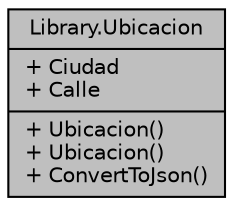 digraph "Library.Ubicacion"
{
 // INTERACTIVE_SVG=YES
 // LATEX_PDF_SIZE
  edge [fontname="Helvetica",fontsize="10",labelfontname="Helvetica",labelfontsize="10"];
  node [fontname="Helvetica",fontsize="10",shape=record];
  Node1 [label="{Library.Ubicacion\n|+ Ciudad\l+ Calle\l|+ Ubicacion()\l+ Ubicacion()\l+ ConvertToJson()\l}",height=0.2,width=0.4,color="black", fillcolor="grey75", style="filled", fontcolor="black",tooltip="Esta clase representa una ubicacion."];
}

